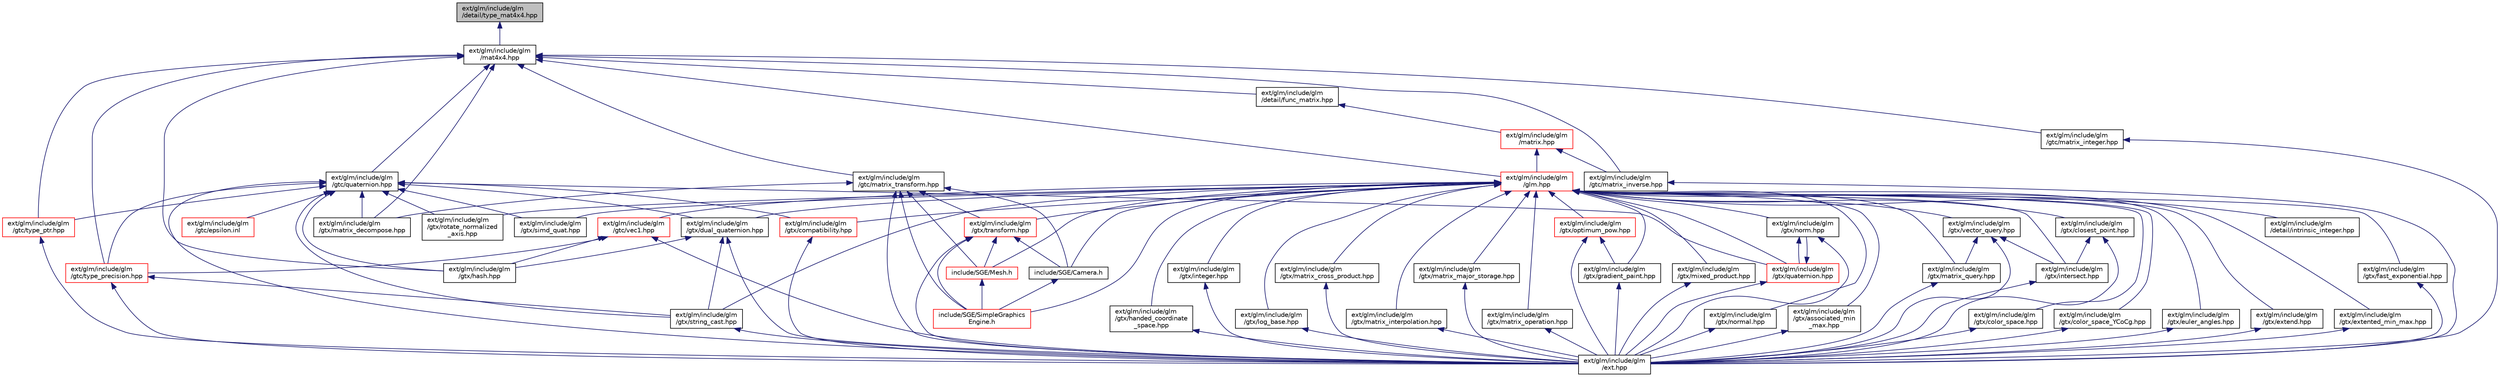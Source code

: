 digraph "ext/glm/include/glm/detail/type_mat4x4.hpp"
{
  edge [fontname="Helvetica",fontsize="10",labelfontname="Helvetica",labelfontsize="10"];
  node [fontname="Helvetica",fontsize="10",shape=record];
  Node1 [label="ext/glm/include/glm\l/detail/type_mat4x4.hpp",height=0.2,width=0.4,color="black", fillcolor="grey75", style="filled" fontcolor="black"];
  Node1 -> Node2 [dir="back",color="midnightblue",fontsize="10",style="solid",fontname="Helvetica"];
  Node2 [label="ext/glm/include/glm\l/mat4x4.hpp",height=0.2,width=0.4,color="black", fillcolor="white", style="filled",URL="$mat4x4_8hpp.html"];
  Node2 -> Node3 [dir="back",color="midnightblue",fontsize="10",style="solid",fontname="Helvetica"];
  Node3 [label="ext/glm/include/glm\l/detail/func_matrix.hpp",height=0.2,width=0.4,color="black", fillcolor="white", style="filled",URL="$func__matrix_8hpp.html"];
  Node3 -> Node4 [dir="back",color="midnightblue",fontsize="10",style="solid",fontname="Helvetica"];
  Node4 [label="ext/glm/include/glm\l/matrix.hpp",height=0.2,width=0.4,color="red", fillcolor="white", style="filled",URL="$matrix_8hpp.html"];
  Node4 -> Node5 [dir="back",color="midnightblue",fontsize="10",style="solid",fontname="Helvetica"];
  Node5 [label="ext/glm/include/glm\l/gtc/matrix_inverse.hpp",height=0.2,width=0.4,color="black", fillcolor="white", style="filled",URL="$matrix__inverse_8hpp.html"];
  Node5 -> Node6 [dir="back",color="midnightblue",fontsize="10",style="solid",fontname="Helvetica"];
  Node6 [label="ext/glm/include/glm\l/ext.hpp",height=0.2,width=0.4,color="black", fillcolor="white", style="filled",URL="$ext_8hpp_source.html"];
  Node4 -> Node7 [dir="back",color="midnightblue",fontsize="10",style="solid",fontname="Helvetica"];
  Node7 [label="ext/glm/include/glm\l/glm.hpp",height=0.2,width=0.4,color="red", fillcolor="white", style="filled",URL="$glm_8hpp.html"];
  Node7 -> Node8 [dir="back",color="midnightblue",fontsize="10",style="solid",fontname="Helvetica"];
  Node8 [label="ext/glm/include/glm\l/detail/intrinsic_integer.hpp",height=0.2,width=0.4,color="black", fillcolor="white", style="filled",URL="$intrinsic__integer_8hpp.html"];
  Node7 -> Node9 [dir="back",color="midnightblue",fontsize="10",style="solid",fontname="Helvetica"];
  Node9 [label="ext/glm/include/glm\l/gtc/vec1.hpp",height=0.2,width=0.4,color="red", fillcolor="white", style="filled",URL="$vec1_8hpp.html"];
  Node9 -> Node10 [dir="back",color="midnightblue",fontsize="10",style="solid",fontname="Helvetica"];
  Node10 [label="ext/glm/include/glm\l/gtc/type_precision.hpp",height=0.2,width=0.4,color="red", fillcolor="white", style="filled",URL="$type__precision_8hpp.html"];
  Node10 -> Node6 [dir="back",color="midnightblue",fontsize="10",style="solid",fontname="Helvetica"];
  Node10 -> Node11 [dir="back",color="midnightblue",fontsize="10",style="solid",fontname="Helvetica"];
  Node11 [label="ext/glm/include/glm\l/gtx/string_cast.hpp",height=0.2,width=0.4,color="black", fillcolor="white", style="filled",URL="$string__cast_8hpp.html"];
  Node11 -> Node6 [dir="back",color="midnightblue",fontsize="10",style="solid",fontname="Helvetica"];
  Node9 -> Node6 [dir="back",color="midnightblue",fontsize="10",style="solid",fontname="Helvetica"];
  Node9 -> Node12 [dir="back",color="midnightblue",fontsize="10",style="solid",fontname="Helvetica"];
  Node12 [label="ext/glm/include/glm\l/gtx/hash.hpp",height=0.2,width=0.4,color="black", fillcolor="white", style="filled",URL="$hash_8hpp.html"];
  Node7 -> Node13 [dir="back",color="midnightblue",fontsize="10",style="solid",fontname="Helvetica"];
  Node13 [label="ext/glm/include/glm\l/gtx/associated_min\l_max.hpp",height=0.2,width=0.4,color="black", fillcolor="white", style="filled",URL="$associated__min__max_8hpp.html"];
  Node13 -> Node6 [dir="back",color="midnightblue",fontsize="10",style="solid",fontname="Helvetica"];
  Node7 -> Node14 [dir="back",color="midnightblue",fontsize="10",style="solid",fontname="Helvetica"];
  Node14 [label="ext/glm/include/glm\l/gtx/closest_point.hpp",height=0.2,width=0.4,color="black", fillcolor="white", style="filled",URL="$closest__point_8hpp.html"];
  Node14 -> Node6 [dir="back",color="midnightblue",fontsize="10",style="solid",fontname="Helvetica"];
  Node14 -> Node15 [dir="back",color="midnightblue",fontsize="10",style="solid",fontname="Helvetica"];
  Node15 [label="ext/glm/include/glm\l/gtx/intersect.hpp",height=0.2,width=0.4,color="black", fillcolor="white", style="filled",URL="$intersect_8hpp.html"];
  Node15 -> Node6 [dir="back",color="midnightblue",fontsize="10",style="solid",fontname="Helvetica"];
  Node7 -> Node16 [dir="back",color="midnightblue",fontsize="10",style="solid",fontname="Helvetica"];
  Node16 [label="ext/glm/include/glm\l/gtx/color_space.hpp",height=0.2,width=0.4,color="black", fillcolor="white", style="filled",URL="$gtx_2color__space_8hpp.html"];
  Node16 -> Node6 [dir="back",color="midnightblue",fontsize="10",style="solid",fontname="Helvetica"];
  Node7 -> Node17 [dir="back",color="midnightblue",fontsize="10",style="solid",fontname="Helvetica"];
  Node17 [label="ext/glm/include/glm\l/gtx/color_space_YCoCg.hpp",height=0.2,width=0.4,color="black", fillcolor="white", style="filled",URL="$color__space___y_co_cg_8hpp.html"];
  Node17 -> Node6 [dir="back",color="midnightblue",fontsize="10",style="solid",fontname="Helvetica"];
  Node7 -> Node18 [dir="back",color="midnightblue",fontsize="10",style="solid",fontname="Helvetica"];
  Node18 [label="ext/glm/include/glm\l/gtx/compatibility.hpp",height=0.2,width=0.4,color="red", fillcolor="white", style="filled",URL="$compatibility_8hpp.html"];
  Node18 -> Node6 [dir="back",color="midnightblue",fontsize="10",style="solid",fontname="Helvetica"];
  Node7 -> Node19 [dir="back",color="midnightblue",fontsize="10",style="solid",fontname="Helvetica"];
  Node19 [label="ext/glm/include/glm\l/gtx/dual_quaternion.hpp",height=0.2,width=0.4,color="black", fillcolor="white", style="filled",URL="$dual__quaternion_8hpp.html"];
  Node19 -> Node6 [dir="back",color="midnightblue",fontsize="10",style="solid",fontname="Helvetica"];
  Node19 -> Node11 [dir="back",color="midnightblue",fontsize="10",style="solid",fontname="Helvetica"];
  Node19 -> Node12 [dir="back",color="midnightblue",fontsize="10",style="solid",fontname="Helvetica"];
  Node7 -> Node20 [dir="back",color="midnightblue",fontsize="10",style="solid",fontname="Helvetica"];
  Node20 [label="ext/glm/include/glm\l/gtx/euler_angles.hpp",height=0.2,width=0.4,color="black", fillcolor="white", style="filled",URL="$euler__angles_8hpp.html"];
  Node20 -> Node6 [dir="back",color="midnightblue",fontsize="10",style="solid",fontname="Helvetica"];
  Node7 -> Node21 [dir="back",color="midnightblue",fontsize="10",style="solid",fontname="Helvetica"];
  Node21 [label="ext/glm/include/glm\l/gtx/extend.hpp",height=0.2,width=0.4,color="black", fillcolor="white", style="filled",URL="$extend_8hpp.html"];
  Node21 -> Node6 [dir="back",color="midnightblue",fontsize="10",style="solid",fontname="Helvetica"];
  Node7 -> Node22 [dir="back",color="midnightblue",fontsize="10",style="solid",fontname="Helvetica"];
  Node22 [label="ext/glm/include/glm\l/gtx/extented_min_max.hpp",height=0.2,width=0.4,color="black", fillcolor="white", style="filled",URL="$extented__min__max_8hpp.html"];
  Node22 -> Node6 [dir="back",color="midnightblue",fontsize="10",style="solid",fontname="Helvetica"];
  Node7 -> Node23 [dir="back",color="midnightblue",fontsize="10",style="solid",fontname="Helvetica"];
  Node23 [label="ext/glm/include/glm\l/gtx/fast_exponential.hpp",height=0.2,width=0.4,color="black", fillcolor="white", style="filled",URL="$fast__exponential_8hpp.html"];
  Node23 -> Node6 [dir="back",color="midnightblue",fontsize="10",style="solid",fontname="Helvetica"];
  Node7 -> Node24 [dir="back",color="midnightblue",fontsize="10",style="solid",fontname="Helvetica"];
  Node24 [label="ext/glm/include/glm\l/gtx/gradient_paint.hpp",height=0.2,width=0.4,color="black", fillcolor="white", style="filled",URL="$gradient__paint_8hpp.html"];
  Node24 -> Node6 [dir="back",color="midnightblue",fontsize="10",style="solid",fontname="Helvetica"];
  Node7 -> Node25 [dir="back",color="midnightblue",fontsize="10",style="solid",fontname="Helvetica"];
  Node25 [label="ext/glm/include/glm\l/gtx/optimum_pow.hpp",height=0.2,width=0.4,color="red", fillcolor="white", style="filled",URL="$optimum__pow_8hpp.html"];
  Node25 -> Node24 [dir="back",color="midnightblue",fontsize="10",style="solid",fontname="Helvetica"];
  Node25 -> Node6 [dir="back",color="midnightblue",fontsize="10",style="solid",fontname="Helvetica"];
  Node7 -> Node26 [dir="back",color="midnightblue",fontsize="10",style="solid",fontname="Helvetica"];
  Node26 [label="ext/glm/include/glm\l/gtx/handed_coordinate\l_space.hpp",height=0.2,width=0.4,color="black", fillcolor="white", style="filled",URL="$handed__coordinate__space_8hpp.html"];
  Node26 -> Node6 [dir="back",color="midnightblue",fontsize="10",style="solid",fontname="Helvetica"];
  Node7 -> Node27 [dir="back",color="midnightblue",fontsize="10",style="solid",fontname="Helvetica"];
  Node27 [label="ext/glm/include/glm\l/gtx/integer.hpp",height=0.2,width=0.4,color="black", fillcolor="white", style="filled",URL="$gtx_2integer_8hpp.html"];
  Node27 -> Node6 [dir="back",color="midnightblue",fontsize="10",style="solid",fontname="Helvetica"];
  Node7 -> Node15 [dir="back",color="midnightblue",fontsize="10",style="solid",fontname="Helvetica"];
  Node7 -> Node28 [dir="back",color="midnightblue",fontsize="10",style="solid",fontname="Helvetica"];
  Node28 [label="ext/glm/include/glm\l/gtx/vector_query.hpp",height=0.2,width=0.4,color="black", fillcolor="white", style="filled",URL="$vector__query_8hpp.html"];
  Node28 -> Node15 [dir="back",color="midnightblue",fontsize="10",style="solid",fontname="Helvetica"];
  Node28 -> Node29 [dir="back",color="midnightblue",fontsize="10",style="solid",fontname="Helvetica"];
  Node29 [label="ext/glm/include/glm\l/gtx/matrix_query.hpp",height=0.2,width=0.4,color="black", fillcolor="white", style="filled",URL="$matrix__query_8hpp.html"];
  Node29 -> Node6 [dir="back",color="midnightblue",fontsize="10",style="solid",fontname="Helvetica"];
  Node28 -> Node6 [dir="back",color="midnightblue",fontsize="10",style="solid",fontname="Helvetica"];
  Node7 -> Node30 [dir="back",color="midnightblue",fontsize="10",style="solid",fontname="Helvetica"];
  Node30 [label="ext/glm/include/glm\l/gtx/log_base.hpp",height=0.2,width=0.4,color="black", fillcolor="white", style="filled",URL="$log__base_8hpp.html"];
  Node30 -> Node6 [dir="back",color="midnightblue",fontsize="10",style="solid",fontname="Helvetica"];
  Node7 -> Node31 [dir="back",color="midnightblue",fontsize="10",style="solid",fontname="Helvetica"];
  Node31 [label="ext/glm/include/glm\l/gtx/matrix_cross_product.hpp",height=0.2,width=0.4,color="black", fillcolor="white", style="filled",URL="$matrix__cross__product_8hpp.html"];
  Node31 -> Node6 [dir="back",color="midnightblue",fontsize="10",style="solid",fontname="Helvetica"];
  Node7 -> Node32 [dir="back",color="midnightblue",fontsize="10",style="solid",fontname="Helvetica"];
  Node32 [label="ext/glm/include/glm\l/gtx/matrix_interpolation.hpp",height=0.2,width=0.4,color="black", fillcolor="white", style="filled",URL="$matrix__interpolation_8hpp.html"];
  Node32 -> Node6 [dir="back",color="midnightblue",fontsize="10",style="solid",fontname="Helvetica"];
  Node7 -> Node33 [dir="back",color="midnightblue",fontsize="10",style="solid",fontname="Helvetica"];
  Node33 [label="ext/glm/include/glm\l/gtx/matrix_major_storage.hpp",height=0.2,width=0.4,color="black", fillcolor="white", style="filled",URL="$matrix__major__storage_8hpp.html"];
  Node33 -> Node6 [dir="back",color="midnightblue",fontsize="10",style="solid",fontname="Helvetica"];
  Node7 -> Node34 [dir="back",color="midnightblue",fontsize="10",style="solid",fontname="Helvetica"];
  Node34 [label="ext/glm/include/glm\l/gtx/matrix_operation.hpp",height=0.2,width=0.4,color="black", fillcolor="white", style="filled",URL="$matrix__operation_8hpp.html"];
  Node34 -> Node6 [dir="back",color="midnightblue",fontsize="10",style="solid",fontname="Helvetica"];
  Node7 -> Node29 [dir="back",color="midnightblue",fontsize="10",style="solid",fontname="Helvetica"];
  Node7 -> Node35 [dir="back",color="midnightblue",fontsize="10",style="solid",fontname="Helvetica"];
  Node35 [label="ext/glm/include/glm\l/gtx/mixed_product.hpp",height=0.2,width=0.4,color="black", fillcolor="white", style="filled",URL="$mixed__product_8hpp.html"];
  Node35 -> Node6 [dir="back",color="midnightblue",fontsize="10",style="solid",fontname="Helvetica"];
  Node7 -> Node36 [dir="back",color="midnightblue",fontsize="10",style="solid",fontname="Helvetica"];
  Node36 [label="ext/glm/include/glm\l/gtx/norm.hpp",height=0.2,width=0.4,color="black", fillcolor="white", style="filled",URL="$norm_8hpp.html"];
  Node36 -> Node6 [dir="back",color="midnightblue",fontsize="10",style="solid",fontname="Helvetica"];
  Node36 -> Node37 [dir="back",color="midnightblue",fontsize="10",style="solid",fontname="Helvetica"];
  Node37 [label="ext/glm/include/glm\l/gtx/quaternion.hpp",height=0.2,width=0.4,color="red", fillcolor="white", style="filled",URL="$gtx_2quaternion_8hpp.html"];
  Node37 -> Node36 [dir="back",color="midnightblue",fontsize="10",style="solid",fontname="Helvetica"];
  Node37 -> Node6 [dir="back",color="midnightblue",fontsize="10",style="solid",fontname="Helvetica"];
  Node7 -> Node37 [dir="back",color="midnightblue",fontsize="10",style="solid",fontname="Helvetica"];
  Node7 -> Node38 [dir="back",color="midnightblue",fontsize="10",style="solid",fontname="Helvetica"];
  Node38 [label="ext/glm/include/glm\l/gtx/normal.hpp",height=0.2,width=0.4,color="black", fillcolor="white", style="filled",URL="$normal_8hpp.html"];
  Node38 -> Node6 [dir="back",color="midnightblue",fontsize="10",style="solid",fontname="Helvetica"];
  Node7 -> Node39 [dir="back",color="midnightblue",fontsize="10",style="solid",fontname="Helvetica"];
  Node39 [label="ext/glm/include/glm\l/gtx/transform.hpp",height=0.2,width=0.4,color="red", fillcolor="white", style="filled",URL="$transform_8hpp.html"];
  Node39 -> Node6 [dir="back",color="midnightblue",fontsize="10",style="solid",fontname="Helvetica"];
  Node39 -> Node40 [dir="back",color="midnightblue",fontsize="10",style="solid",fontname="Helvetica"];
  Node40 [label="include/SGE/Mesh.h",height=0.2,width=0.4,color="red", fillcolor="white", style="filled",URL="$include_2_s_g_e_2mesh_8h_source.html"];
  Node40 -> Node41 [dir="back",color="midnightblue",fontsize="10",style="solid",fontname="Helvetica"];
  Node41 [label="include/SGE/SimpleGraphics\lEngine.h",height=0.2,width=0.4,color="red", fillcolor="white", style="filled",URL="$_simple_graphics_engine_8h_source.html"];
  Node39 -> Node42 [dir="back",color="midnightblue",fontsize="10",style="solid",fontname="Helvetica"];
  Node42 [label="include/SGE/Camera.h",height=0.2,width=0.4,color="black", fillcolor="white", style="filled",URL="$include_2_s_g_e_2camera_8h_source.html"];
  Node42 -> Node41 [dir="back",color="midnightblue",fontsize="10",style="solid",fontname="Helvetica"];
  Node39 -> Node41 [dir="back",color="midnightblue",fontsize="10",style="solid",fontname="Helvetica"];
  Node7 -> Node11 [dir="back",color="midnightblue",fontsize="10",style="solid",fontname="Helvetica"];
  Node7 -> Node43 [dir="back",color="midnightblue",fontsize="10",style="solid",fontname="Helvetica"];
  Node43 [label="ext/glm/include/glm\l/gtx/rotate_normalized\l_axis.hpp",height=0.2,width=0.4,color="black", fillcolor="white", style="filled",URL="$rotate__normalized__axis_8hpp.html"];
  Node7 -> Node44 [dir="back",color="midnightblue",fontsize="10",style="solid",fontname="Helvetica"];
  Node44 [label="ext/glm/include/glm\l/gtx/simd_quat.hpp",height=0.2,width=0.4,color="black", fillcolor="white", style="filled",URL="$simd__quat_8hpp.html"];
  Node7 -> Node40 [dir="back",color="midnightblue",fontsize="10",style="solid",fontname="Helvetica"];
  Node7 -> Node42 [dir="back",color="midnightblue",fontsize="10",style="solid",fontname="Helvetica"];
  Node7 -> Node41 [dir="back",color="midnightblue",fontsize="10",style="solid",fontname="Helvetica"];
  Node2 -> Node45 [dir="back",color="midnightblue",fontsize="10",style="solid",fontname="Helvetica"];
  Node45 [label="ext/glm/include/glm\l/gtc/quaternion.hpp",height=0.2,width=0.4,color="black", fillcolor="white", style="filled",URL="$gtc_2quaternion_8hpp.html"];
  Node45 -> Node46 [dir="back",color="midnightblue",fontsize="10",style="solid",fontname="Helvetica"];
  Node46 [label="ext/glm/include/glm\l/gtc/epsilon.inl",height=0.2,width=0.4,color="red", fillcolor="white", style="filled",URL="$epsilon_8inl.html"];
  Node45 -> Node10 [dir="back",color="midnightblue",fontsize="10",style="solid",fontname="Helvetica"];
  Node45 -> Node6 [dir="back",color="midnightblue",fontsize="10",style="solid",fontname="Helvetica"];
  Node45 -> Node47 [dir="back",color="midnightblue",fontsize="10",style="solid",fontname="Helvetica"];
  Node47 [label="ext/glm/include/glm\l/gtc/type_ptr.hpp",height=0.2,width=0.4,color="red", fillcolor="white", style="filled",URL="$type__ptr_8hpp.html"];
  Node47 -> Node6 [dir="back",color="midnightblue",fontsize="10",style="solid",fontname="Helvetica"];
  Node45 -> Node18 [dir="back",color="midnightblue",fontsize="10",style="solid",fontname="Helvetica"];
  Node45 -> Node19 [dir="back",color="midnightblue",fontsize="10",style="solid",fontname="Helvetica"];
  Node45 -> Node37 [dir="back",color="midnightblue",fontsize="10",style="solid",fontname="Helvetica"];
  Node45 -> Node11 [dir="back",color="midnightblue",fontsize="10",style="solid",fontname="Helvetica"];
  Node45 -> Node12 [dir="back",color="midnightblue",fontsize="10",style="solid",fontname="Helvetica"];
  Node45 -> Node48 [dir="back",color="midnightblue",fontsize="10",style="solid",fontname="Helvetica"];
  Node48 [label="ext/glm/include/glm\l/gtx/matrix_decompose.hpp",height=0.2,width=0.4,color="black", fillcolor="white", style="filled",URL="$matrix__decompose_8hpp.html"];
  Node45 -> Node43 [dir="back",color="midnightblue",fontsize="10",style="solid",fontname="Helvetica"];
  Node45 -> Node44 [dir="back",color="midnightblue",fontsize="10",style="solid",fontname="Helvetica"];
  Node2 -> Node49 [dir="back",color="midnightblue",fontsize="10",style="solid",fontname="Helvetica"];
  Node49 [label="ext/glm/include/glm\l/gtc/matrix_integer.hpp",height=0.2,width=0.4,color="black", fillcolor="white", style="filled",URL="$matrix__integer_8hpp.html"];
  Node49 -> Node6 [dir="back",color="midnightblue",fontsize="10",style="solid",fontname="Helvetica"];
  Node2 -> Node5 [dir="back",color="midnightblue",fontsize="10",style="solid",fontname="Helvetica"];
  Node2 -> Node50 [dir="back",color="midnightblue",fontsize="10",style="solid",fontname="Helvetica"];
  Node50 [label="ext/glm/include/glm\l/gtc/matrix_transform.hpp",height=0.2,width=0.4,color="black", fillcolor="white", style="filled",URL="$matrix__transform_8hpp.html"];
  Node50 -> Node6 [dir="back",color="midnightblue",fontsize="10",style="solid",fontname="Helvetica"];
  Node50 -> Node39 [dir="back",color="midnightblue",fontsize="10",style="solid",fontname="Helvetica"];
  Node50 -> Node48 [dir="back",color="midnightblue",fontsize="10",style="solid",fontname="Helvetica"];
  Node50 -> Node40 [dir="back",color="midnightblue",fontsize="10",style="solid",fontname="Helvetica"];
  Node50 -> Node42 [dir="back",color="midnightblue",fontsize="10",style="solid",fontname="Helvetica"];
  Node50 -> Node41 [dir="back",color="midnightblue",fontsize="10",style="solid",fontname="Helvetica"];
  Node2 -> Node7 [dir="back",color="midnightblue",fontsize="10",style="solid",fontname="Helvetica"];
  Node2 -> Node10 [dir="back",color="midnightblue",fontsize="10",style="solid",fontname="Helvetica"];
  Node2 -> Node47 [dir="back",color="midnightblue",fontsize="10",style="solid",fontname="Helvetica"];
  Node2 -> Node12 [dir="back",color="midnightblue",fontsize="10",style="solid",fontname="Helvetica"];
  Node2 -> Node48 [dir="back",color="midnightblue",fontsize="10",style="solid",fontname="Helvetica"];
}
